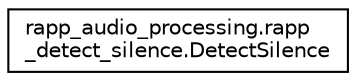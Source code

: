 digraph "Graphical Class Hierarchy"
{
  edge [fontname="Helvetica",fontsize="10",labelfontname="Helvetica",labelfontsize="10"];
  node [fontname="Helvetica",fontsize="10",shape=record];
  rankdir="LR";
  Node1 [label="rapp_audio_processing.rapp\l_detect_silence.DetectSilence",height=0.2,width=0.4,color="black", fillcolor="white", style="filled",URL="$classrapp__audio__processing_1_1rapp__detect__silence_1_1DetectSilence.html",tooltip="Performs silence detection on an audio file. "];
}
